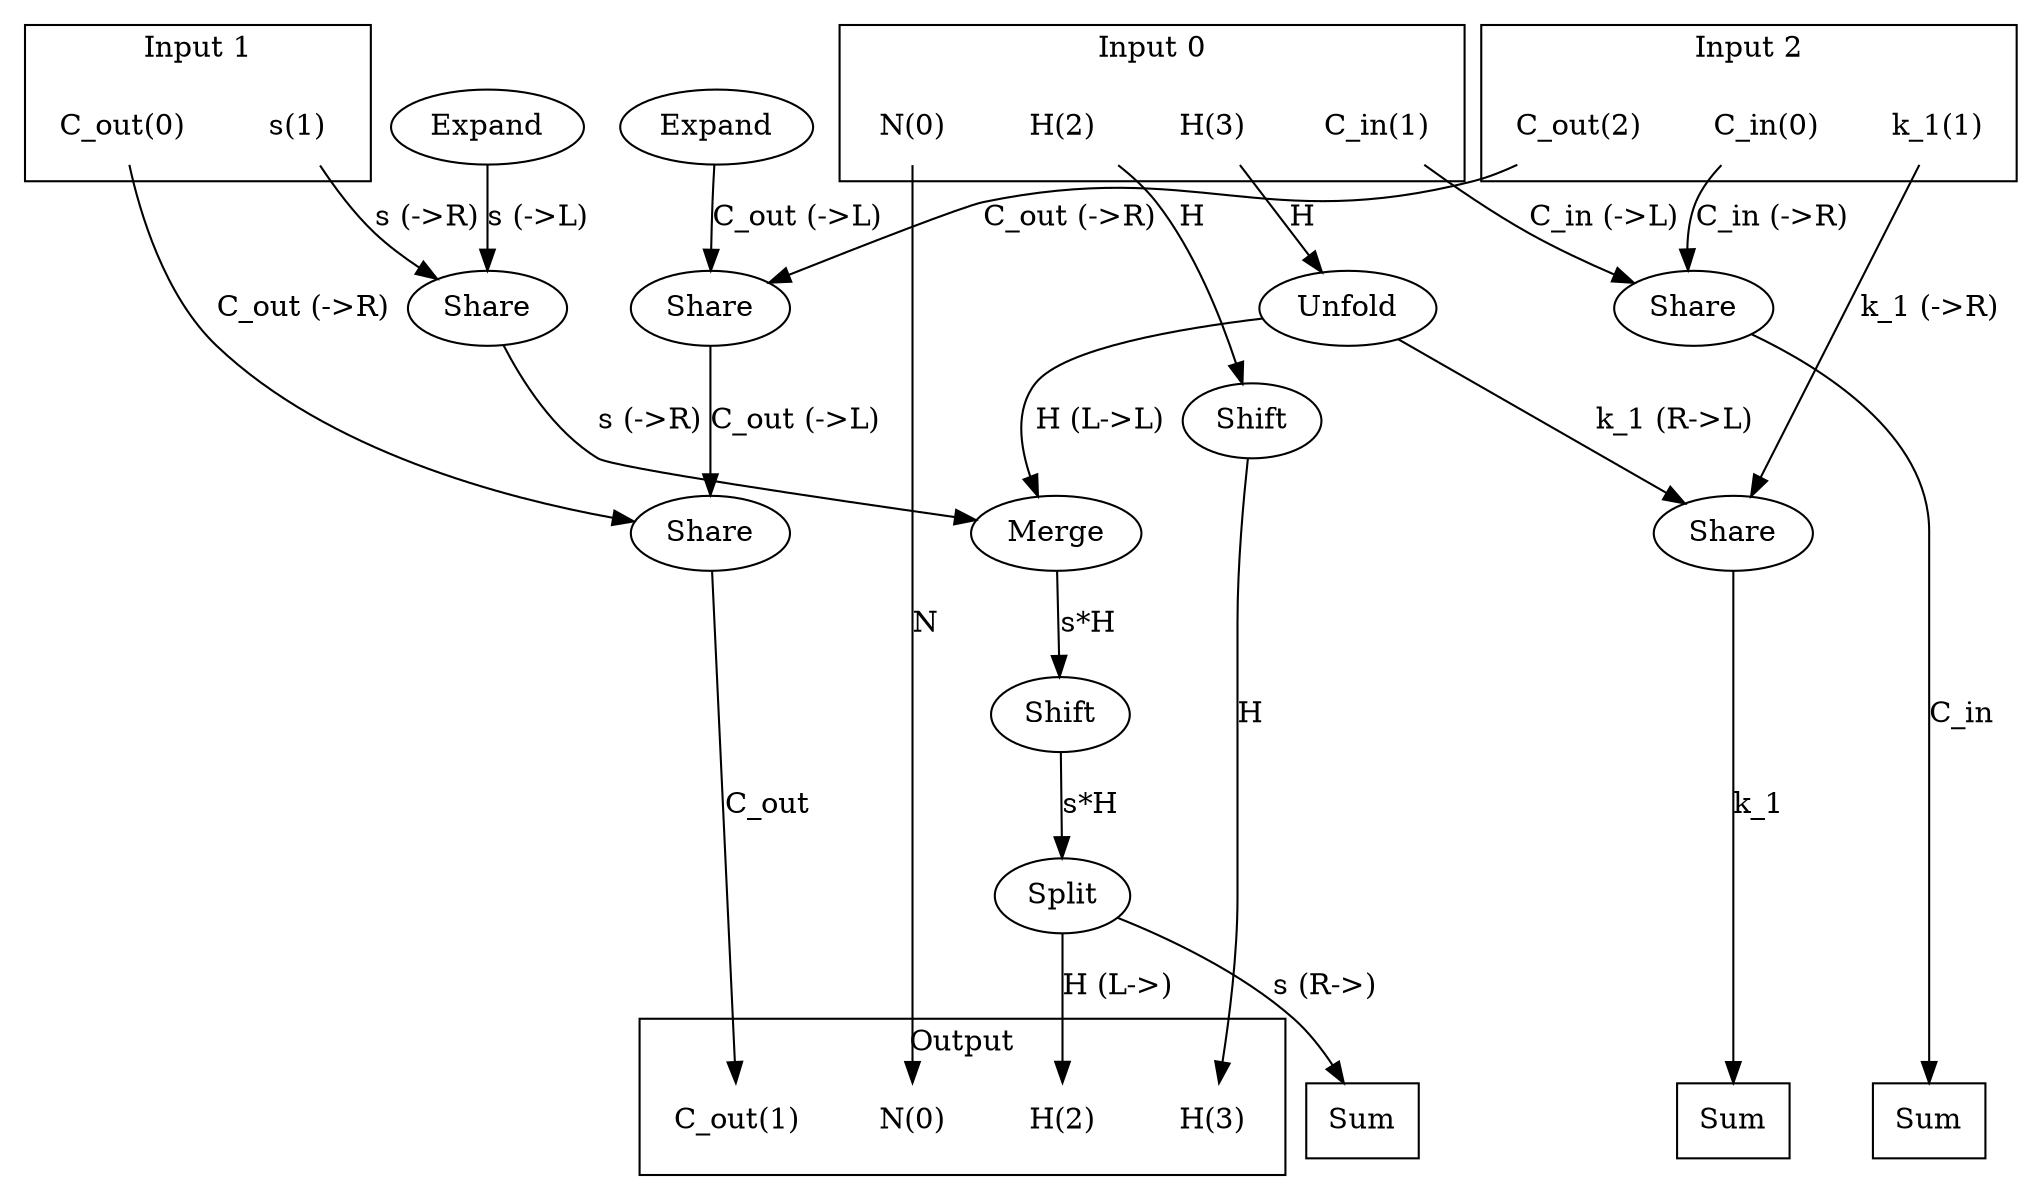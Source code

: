 digraph kernel_generated {
newrank = true;
op_0x55e87a5aa7b0 [label="Shift"];
op_0x55e87a635f80 [label="Share"];
op_0x55e87a6382b0 [label="Merge"];
op_0x55e87a6617a0 [label="Split"];
op_0x55e87b24a520 [label="Shift"];
op_0x55e87b36fe80 [label="Share"];
op_0x55e87b3701f0 [label="Share"];
op_0x55e87b370420 [label="Share"];
op_0x55e87b370470 [label="Share"];
op_0x55e87b7ebcf8 [label="Expand"];
op_0x55e87b7ebd18 [label="Expand"];
op_0x7f4330020000 [label="Unfold"];
reduce_0x7f3e54002de8 [label="Sum", shape=box];
reduce_0x7f3e54001998 [label="Sum", shape=box];
reduce_0x7f3e54005c48 [label="Sum", shape=box];
subgraph cluster_out {
label = "Output";
out_0 [label="N(0)", shape=none];
out_1 [label="C_out(1)", shape=none];
out_2 [label="H(2)", shape=none];
out_3 [label="H(3)", shape=none];
}
{ rank = same;
reduce_0x7f3e54002de8;
reduce_0x7f3e54001998;
reduce_0x7f3e54005c48;
out_0;
out_1;
out_2;
out_3;
}
subgraph cluster_in_0 {
label = "Input 0";
in_0_0 [label="N(0)", shape=none];
in_0_1 [label="C_in(1)", shape=none];
in_0_2 [label="H(2)", shape=none];
in_0_3 [label="H(3)", shape=none];
}
subgraph cluster_in_1 {
label = "Input 1";
in_1_0 [label="C_out(0)", shape=none];
in_1_1 [label="s(1)", shape=none];
}
subgraph cluster_in_2 {
label = "Input 2";
in_2_0 [label="C_in(0)", shape=none];
in_2_1 [label="k_1(1)", shape=none];
in_2_2 [label="C_out(2)", shape=none];
}
{ rank = same;
in_0_0;
in_0_1;
in_0_2;
in_0_3;
in_1_0;
in_1_1;
in_2_0;
in_2_1;
in_2_2;
}
in_0_0 -> out_0 [label="N"];
in_0_1 -> op_0x55e87b3701f0 [label="C_in (->L)"];
in_0_2 -> op_0x55e87a5aa7b0 [label="H"];
in_0_3 -> op_0x7f4330020000 [label="H"];
in_1_0 -> op_0x55e87a635f80 [label="C_out (->R)"];
in_1_1 -> op_0x55e87b370420 [label="s (->R)"];
in_2_0 -> op_0x55e87b3701f0 [label="C_in (->R)"];
in_2_1 -> op_0x55e87b36fe80 [label="k_1 (->R)"];
in_2_2 -> op_0x55e87b370470 [label="C_out (->R)"];
op_0x55e87a635f80 -> out_1 [label="C_out"];
op_0x55e87a6617a0 -> out_2 [label="H (L->)"];
op_0x55e87a5aa7b0 -> out_3 [label="H"];
op_0x55e87b370470 -> op_0x55e87a635f80 [label="C_out (->L)"];
op_0x7f4330020000 -> op_0x55e87a6382b0 [label="H (L->L)"];
op_0x55e87b370420 -> op_0x55e87a6382b0 [label="s (->R)"];
op_0x55e87b24a520 -> op_0x55e87a6617a0 [label="s*H"];
op_0x55e87a6382b0 -> op_0x55e87b24a520 [label="s*H"];
op_0x7f4330020000 -> op_0x55e87b36fe80 [label="k_1 (R->L)"];
op_0x55e87b7ebcf8 -> op_0x55e87b370420 [label="s (->L)"];
op_0x55e87b7ebd18 -> op_0x55e87b370470 [label="C_out (->L)"];
op_0x55e87b36fe80 -> reduce_0x7f3e54001998 [label="k_1"];
op_0x55e87a6617a0 -> reduce_0x7f3e54002de8 [label="s (R->)"];
op_0x55e87b3701f0 -> reduce_0x7f3e54005c48 [label="C_in"];
}
